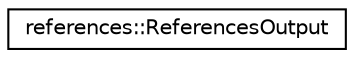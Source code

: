 digraph "Graphical Class Hierarchy"
{
 // LATEX_PDF_SIZE
  edge [fontname="Helvetica",fontsize="10",labelfontname="Helvetica",labelfontsize="10"];
  node [fontname="Helvetica",fontsize="10",shape=record];
  rankdir="LR";
  Node0 [label="references::ReferencesOutput",height=0.2,width=0.4,color="black", fillcolor="white", style="filled",URL="$classreferences_1_1ReferencesOutput.html",tooltip="class to print references file"];
}
